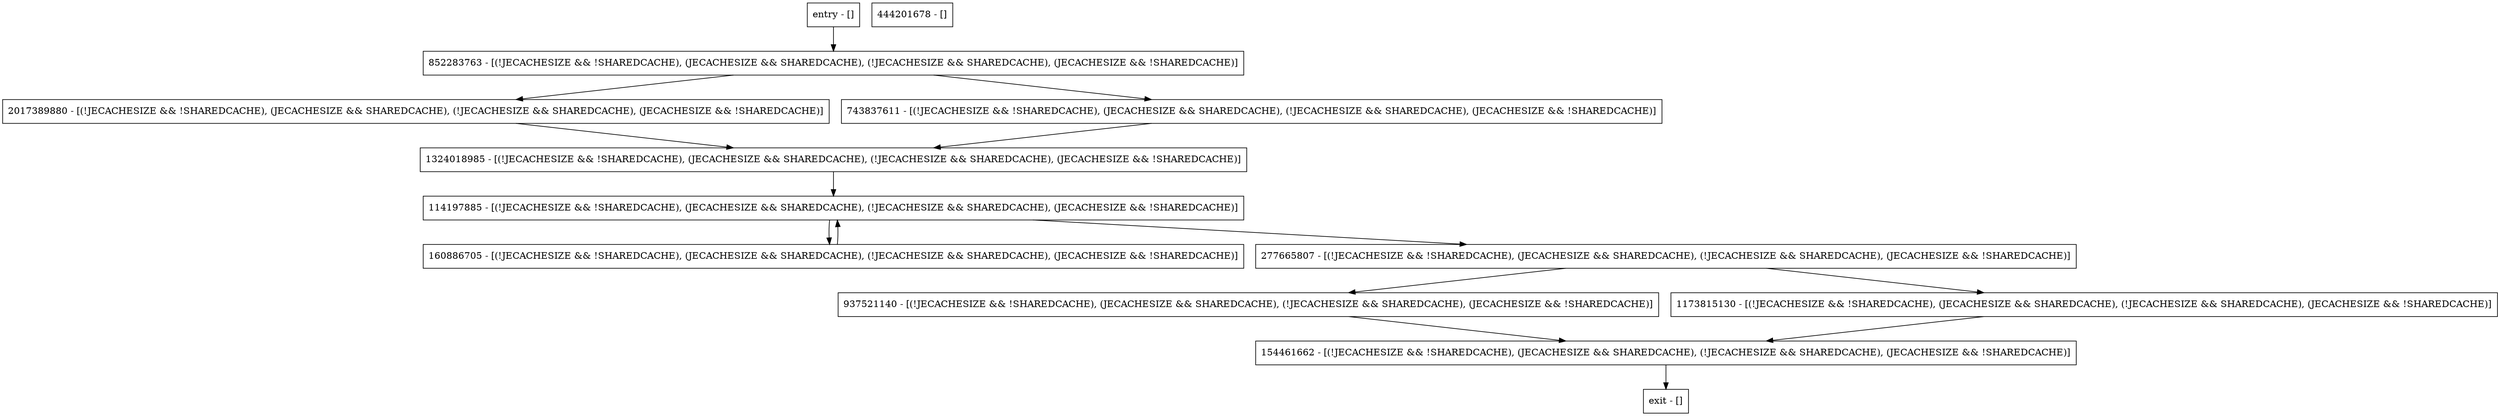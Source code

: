 digraph <init> {
node [shape=record];
937521140 [label="937521140 - [(!JECACHESIZE && !SHAREDCACHE), (JECACHESIZE && SHAREDCACHE), (!JECACHESIZE && SHAREDCACHE), (JECACHESIZE && !SHAREDCACHE)]"];
1324018985 [label="1324018985 - [(!JECACHESIZE && !SHAREDCACHE), (JECACHESIZE && SHAREDCACHE), (!JECACHESIZE && SHAREDCACHE), (JECACHESIZE && !SHAREDCACHE)]"];
114197885 [label="114197885 - [(!JECACHESIZE && !SHAREDCACHE), (JECACHESIZE && SHAREDCACHE), (!JECACHESIZE && SHAREDCACHE), (JECACHESIZE && !SHAREDCACHE)]"];
444201678 [label="444201678 - []"];
1173815130 [label="1173815130 - [(!JECACHESIZE && !SHAREDCACHE), (JECACHESIZE && SHAREDCACHE), (!JECACHESIZE && SHAREDCACHE), (JECACHESIZE && !SHAREDCACHE)]"];
160886705 [label="160886705 - [(!JECACHESIZE && !SHAREDCACHE), (JECACHESIZE && SHAREDCACHE), (!JECACHESIZE && SHAREDCACHE), (JECACHESIZE && !SHAREDCACHE)]"];
277665807 [label="277665807 - [(!JECACHESIZE && !SHAREDCACHE), (JECACHESIZE && SHAREDCACHE), (!JECACHESIZE && SHAREDCACHE), (JECACHESIZE && !SHAREDCACHE)]"];
entry [label="entry - []"];
exit [label="exit - []"];
852283763 [label="852283763 - [(!JECACHESIZE && !SHAREDCACHE), (JECACHESIZE && SHAREDCACHE), (!JECACHESIZE && SHAREDCACHE), (JECACHESIZE && !SHAREDCACHE)]"];
2017389880 [label="2017389880 - [(!JECACHESIZE && !SHAREDCACHE), (JECACHESIZE && SHAREDCACHE), (!JECACHESIZE && SHAREDCACHE), (JECACHESIZE && !SHAREDCACHE)]"];
154461662 [label="154461662 - [(!JECACHESIZE && !SHAREDCACHE), (JECACHESIZE && SHAREDCACHE), (!JECACHESIZE && SHAREDCACHE), (JECACHESIZE && !SHAREDCACHE)]"];
743837611 [label="743837611 - [(!JECACHESIZE && !SHAREDCACHE), (JECACHESIZE && SHAREDCACHE), (!JECACHESIZE && SHAREDCACHE), (JECACHESIZE && !SHAREDCACHE)]"];
entry;
exit;
937521140 -> 154461662;
1324018985 -> 114197885;
114197885 -> 160886705;
114197885 -> 277665807;
1173815130 -> 154461662;
160886705 -> 114197885;
277665807 -> 937521140;
277665807 -> 1173815130;
entry -> 852283763;
852283763 -> 2017389880;
852283763 -> 743837611;
2017389880 -> 1324018985;
154461662 -> exit;
743837611 -> 1324018985;
}
